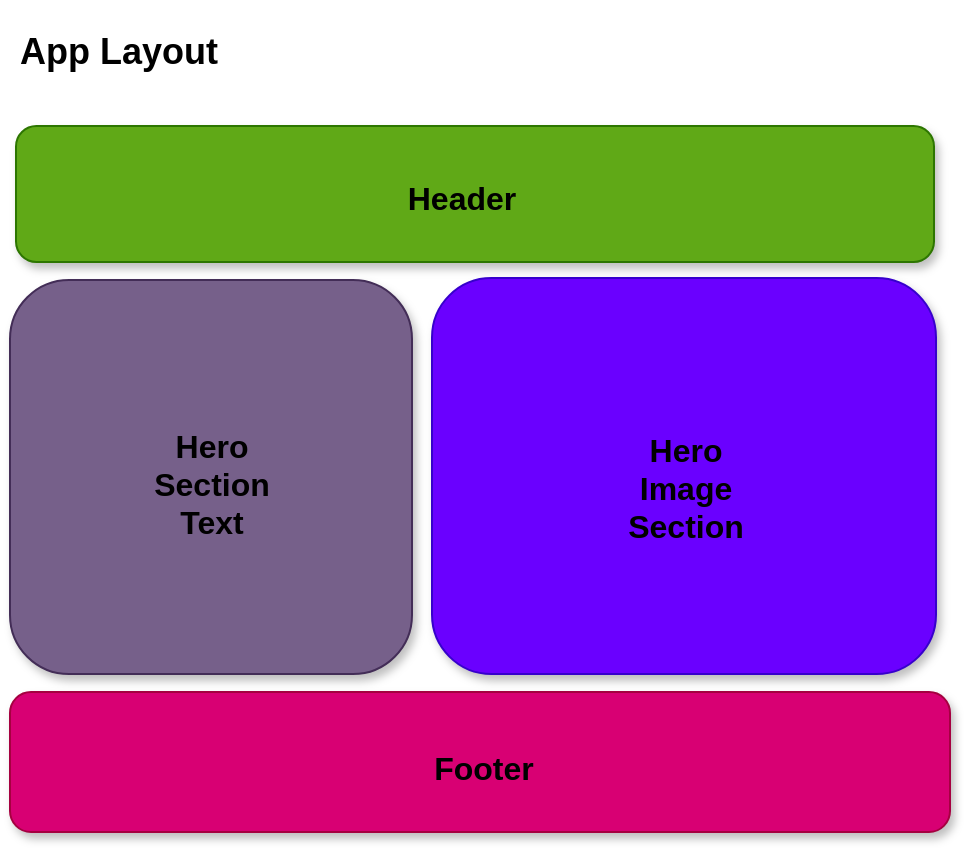<mxfile>
    <diagram id="jddfhAGOJ9b43RQDCkcR" name="Page-1">
        <mxGraphModel dx="1130" dy="513" grid="0" gridSize="10" guides="1" tooltips="1" connect="1" arrows="1" fold="1" page="1" pageScale="1" pageWidth="850" pageHeight="1100" math="0" shadow="0">
            <root>
                <mxCell id="0"/>
                <mxCell id="1" parent="0"/>
                <mxCell id="18" value="" style="rounded=1;whiteSpace=wrap;html=1;fillColor=#60a917;fontColor=#ffffff;strokeColor=#2D7600;shadow=1;" parent="1" vertex="1">
                    <mxGeometry x="189" y="154" width="459" height="68" as="geometry"/>
                </mxCell>
                <mxCell id="17" value="&lt;b&gt;&lt;font style=&quot;font-size: 16px;&quot;&gt;Header&lt;/font&gt;&lt;/b&gt;" style="text;html=1;strokeColor=none;fillColor=none;align=center;verticalAlign=middle;whiteSpace=wrap;rounded=1;" parent="1" vertex="1">
                    <mxGeometry x="382" y="175" width="60" height="30" as="geometry"/>
                </mxCell>
                <mxCell id="19" value="" style="rounded=1;whiteSpace=wrap;html=1;fillColor=#6a00ff;fontColor=#ffffff;strokeColor=#3700CC;shadow=1;gradientColor=none;" parent="1" vertex="1">
                    <mxGeometry x="397" y="230" width="252" height="198" as="geometry"/>
                </mxCell>
                <mxCell id="21" value="" style="rounded=1;whiteSpace=wrap;html=1;fillColor=#d80073;fontColor=#ffffff;strokeColor=#A50040;shadow=1;" parent="1" vertex="1">
                    <mxGeometry x="186" y="437" width="470" height="70" as="geometry"/>
                </mxCell>
                <mxCell id="22" value="&lt;font style=&quot;font-size: 16px;&quot;&gt;&lt;b&gt;Footer&lt;/b&gt;&lt;/font&gt;" style="text;html=1;strokeColor=none;fillColor=none;align=center;verticalAlign=middle;whiteSpace=wrap;rounded=1;" parent="1" vertex="1">
                    <mxGeometry x="392.5" y="460" width="60" height="30" as="geometry"/>
                </mxCell>
                <mxCell id="23" value="&lt;h2&gt;App Layout&lt;/h2&gt;" style="text;html=1;strokeColor=none;fillColor=none;align=left;verticalAlign=middle;whiteSpace=wrap;rounded=1;" parent="1" vertex="1">
                    <mxGeometry x="189" y="102" width="190" height="30" as="geometry"/>
                </mxCell>
                <mxCell id="24" value="" style="rounded=1;whiteSpace=wrap;html=1;fillColor=#76608a;fontColor=#ffffff;strokeColor=#432D57;shadow=1;" vertex="1" parent="1">
                    <mxGeometry x="186" y="231" width="201" height="197" as="geometry"/>
                </mxCell>
                <mxCell id="20" value="&lt;font style=&quot;font-size: 16px;&quot;&gt;&lt;b&gt;Hero Section Text&lt;/b&gt;&lt;/font&gt;" style="text;html=1;strokeColor=none;fillColor=none;align=center;verticalAlign=middle;whiteSpace=wrap;rounded=1;" parent="1" vertex="1">
                    <mxGeometry x="256.5" y="318" width="60" height="30" as="geometry"/>
                </mxCell>
                <mxCell id="25" value="&lt;font style=&quot;font-size: 16px;&quot;&gt;&lt;b&gt;Hero Image Section&lt;/b&gt;&lt;/font&gt;" style="text;html=1;strokeColor=none;fillColor=none;align=center;verticalAlign=middle;whiteSpace=wrap;rounded=1;" vertex="1" parent="1">
                    <mxGeometry x="494" y="320" width="60" height="30" as="geometry"/>
                </mxCell>
            </root>
        </mxGraphModel>
    </diagram>
</mxfile>